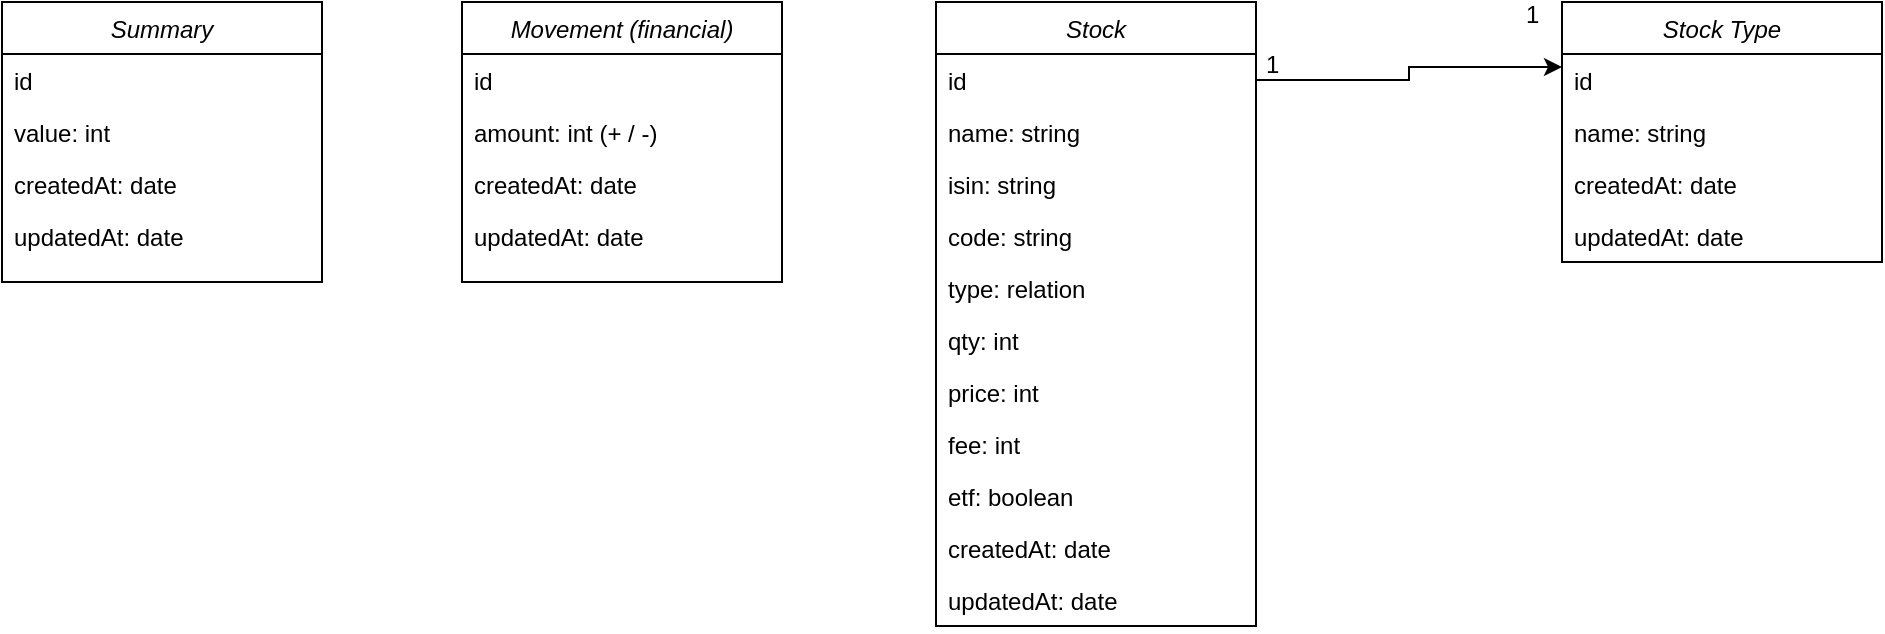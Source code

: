 <mxfile>
    <diagram id="C5RBs43oDa-KdzZeNtuy" name="Page-1">
        <mxGraphModel dx="734" dy="730" grid="1" gridSize="10" guides="1" tooltips="1" connect="1" arrows="1" fold="1" page="1" pageScale="1" pageWidth="827" pageHeight="1169" math="0" shadow="0">
            <root>
                <mxCell id="WIyWlLk6GJQsqaUBKTNV-0"/>
                <mxCell id="WIyWlLk6GJQsqaUBKTNV-1" parent="WIyWlLk6GJQsqaUBKTNV-0"/>
                <mxCell id="mvoTX4V7nqbFKOvAeYUd-0" value="Summary" style="swimlane;fontStyle=2;align=center;verticalAlign=top;childLayout=stackLayout;horizontal=1;startSize=26;horizontalStack=0;resizeParent=1;resizeLast=0;collapsible=1;marginBottom=0;rounded=0;shadow=0;strokeWidth=1;" parent="WIyWlLk6GJQsqaUBKTNV-1" vertex="1">
                    <mxGeometry x="200" y="430" width="160" height="140" as="geometry">
                        <mxRectangle x="230" y="140" width="160" height="26" as="alternateBounds"/>
                    </mxGeometry>
                </mxCell>
                <mxCell id="mvoTX4V7nqbFKOvAeYUd-1" value="id" style="text;align=left;verticalAlign=top;spacingLeft=4;spacingRight=4;overflow=hidden;rotatable=0;points=[[0,0.5],[1,0.5]];portConstraint=eastwest;" parent="mvoTX4V7nqbFKOvAeYUd-0" vertex="1">
                    <mxGeometry y="26" width="160" height="26" as="geometry"/>
                </mxCell>
                <mxCell id="mvoTX4V7nqbFKOvAeYUd-3" value="value: int" style="text;align=left;verticalAlign=top;spacingLeft=4;spacingRight=4;overflow=hidden;rotatable=0;points=[[0,0.5],[1,0.5]];portConstraint=eastwest;rounded=0;shadow=0;html=0;" parent="mvoTX4V7nqbFKOvAeYUd-0" vertex="1">
                    <mxGeometry y="52" width="160" height="26" as="geometry"/>
                </mxCell>
                <mxCell id="mvoTX4V7nqbFKOvAeYUd-11" value="createdAt: date" style="text;align=left;verticalAlign=top;spacingLeft=4;spacingRight=4;overflow=hidden;rotatable=0;points=[[0,0.5],[1,0.5]];portConstraint=eastwest;rounded=0;shadow=0;html=0;" parent="mvoTX4V7nqbFKOvAeYUd-0" vertex="1">
                    <mxGeometry y="78" width="160" height="26" as="geometry"/>
                </mxCell>
                <mxCell id="mvoTX4V7nqbFKOvAeYUd-12" value="updatedAt: date" style="text;align=left;verticalAlign=top;spacingLeft=4;spacingRight=4;overflow=hidden;rotatable=0;points=[[0,0.5],[1,0.5]];portConstraint=eastwest;rounded=0;shadow=0;html=0;" parent="mvoTX4V7nqbFKOvAeYUd-0" vertex="1">
                    <mxGeometry y="104" width="160" height="26" as="geometry"/>
                </mxCell>
                <mxCell id="mvoTX4V7nqbFKOvAeYUd-6" value="Movement (financial)" style="swimlane;fontStyle=2;align=center;verticalAlign=top;childLayout=stackLayout;horizontal=1;startSize=26;horizontalStack=0;resizeParent=1;resizeLast=0;collapsible=1;marginBottom=0;rounded=0;shadow=0;strokeWidth=1;" parent="WIyWlLk6GJQsqaUBKTNV-1" vertex="1">
                    <mxGeometry x="430" y="430" width="160" height="140" as="geometry">
                        <mxRectangle x="230" y="140" width="160" height="26" as="alternateBounds"/>
                    </mxGeometry>
                </mxCell>
                <mxCell id="mvoTX4V7nqbFKOvAeYUd-7" value="id" style="text;align=left;verticalAlign=top;spacingLeft=4;spacingRight=4;overflow=hidden;rotatable=0;points=[[0,0.5],[1,0.5]];portConstraint=eastwest;" parent="mvoTX4V7nqbFKOvAeYUd-6" vertex="1">
                    <mxGeometry y="26" width="160" height="26" as="geometry"/>
                </mxCell>
                <mxCell id="mvoTX4V7nqbFKOvAeYUd-8" value="amount: int (+ / -)" style="text;align=left;verticalAlign=top;spacingLeft=4;spacingRight=4;overflow=hidden;rotatable=0;points=[[0,0.5],[1,0.5]];portConstraint=eastwest;rounded=0;shadow=0;html=0;" parent="mvoTX4V7nqbFKOvAeYUd-6" vertex="1">
                    <mxGeometry y="52" width="160" height="26" as="geometry"/>
                </mxCell>
                <mxCell id="mvoTX4V7nqbFKOvAeYUd-10" value="createdAt: date" style="text;align=left;verticalAlign=top;spacingLeft=4;spacingRight=4;overflow=hidden;rotatable=0;points=[[0,0.5],[1,0.5]];portConstraint=eastwest;rounded=0;shadow=0;html=0;" parent="mvoTX4V7nqbFKOvAeYUd-6" vertex="1">
                    <mxGeometry y="78" width="160" height="26" as="geometry"/>
                </mxCell>
                <mxCell id="pf6f9cD-OFP5H5Cz7i9o-34" value="updatedAt: date" style="text;align=left;verticalAlign=top;spacingLeft=4;spacingRight=4;overflow=hidden;rotatable=0;points=[[0,0.5],[1,0.5]];portConstraint=eastwest;rounded=0;shadow=0;html=0;" parent="mvoTX4V7nqbFKOvAeYUd-6" vertex="1">
                    <mxGeometry y="104" width="160" height="26" as="geometry"/>
                </mxCell>
                <mxCell id="pf6f9cD-OFP5H5Cz7i9o-0" value="Stock" style="swimlane;fontStyle=2;align=center;verticalAlign=top;childLayout=stackLayout;horizontal=1;startSize=26;horizontalStack=0;resizeParent=1;resizeLast=0;collapsible=1;marginBottom=0;rounded=0;shadow=0;strokeWidth=1;" parent="WIyWlLk6GJQsqaUBKTNV-1" vertex="1">
                    <mxGeometry x="667" y="430" width="160" height="312" as="geometry">
                        <mxRectangle x="230" y="140" width="160" height="26" as="alternateBounds"/>
                    </mxGeometry>
                </mxCell>
                <mxCell id="pf6f9cD-OFP5H5Cz7i9o-1" value="id" style="text;align=left;verticalAlign=top;spacingLeft=4;spacingRight=4;overflow=hidden;rotatable=0;points=[[0,0.5],[1,0.5]];portConstraint=eastwest;" parent="pf6f9cD-OFP5H5Cz7i9o-0" vertex="1">
                    <mxGeometry y="26" width="160" height="26" as="geometry"/>
                </mxCell>
                <mxCell id="pf6f9cD-OFP5H5Cz7i9o-2" value="name: string" style="text;align=left;verticalAlign=top;spacingLeft=4;spacingRight=4;overflow=hidden;rotatable=0;points=[[0,0.5],[1,0.5]];portConstraint=eastwest;rounded=0;shadow=0;html=0;" parent="pf6f9cD-OFP5H5Cz7i9o-0" vertex="1">
                    <mxGeometry y="52" width="160" height="26" as="geometry"/>
                </mxCell>
                <mxCell id="pf6f9cD-OFP5H5Cz7i9o-3" value="isin: string" style="text;align=left;verticalAlign=top;spacingLeft=4;spacingRight=4;overflow=hidden;rotatable=0;points=[[0,0.5],[1,0.5]];portConstraint=eastwest;rounded=0;shadow=0;html=0;" parent="pf6f9cD-OFP5H5Cz7i9o-0" vertex="1">
                    <mxGeometry y="78" width="160" height="26" as="geometry"/>
                </mxCell>
                <mxCell id="pf6f9cD-OFP5H5Cz7i9o-5" value="code: string" style="text;align=left;verticalAlign=top;spacingLeft=4;spacingRight=4;overflow=hidden;rotatable=0;points=[[0,0.5],[1,0.5]];portConstraint=eastwest;rounded=0;shadow=0;html=0;" parent="pf6f9cD-OFP5H5Cz7i9o-0" vertex="1">
                    <mxGeometry y="104" width="160" height="26" as="geometry"/>
                </mxCell>
                <mxCell id="pf6f9cD-OFP5H5Cz7i9o-4" value="type: relation" style="text;align=left;verticalAlign=top;spacingLeft=4;spacingRight=4;overflow=hidden;rotatable=0;points=[[0,0.5],[1,0.5]];portConstraint=eastwest;rounded=0;shadow=0;html=0;" parent="pf6f9cD-OFP5H5Cz7i9o-0" vertex="1">
                    <mxGeometry y="130" width="160" height="26" as="geometry"/>
                </mxCell>
                <mxCell id="pf6f9cD-OFP5H5Cz7i9o-13" value="qty: int" style="text;align=left;verticalAlign=top;spacingLeft=4;spacingRight=4;overflow=hidden;rotatable=0;points=[[0,0.5],[1,0.5]];portConstraint=eastwest;rounded=0;shadow=0;html=0;" parent="pf6f9cD-OFP5H5Cz7i9o-0" vertex="1">
                    <mxGeometry y="156" width="160" height="26" as="geometry"/>
                </mxCell>
                <mxCell id="pf6f9cD-OFP5H5Cz7i9o-14" value="price: int" style="text;align=left;verticalAlign=top;spacingLeft=4;spacingRight=4;overflow=hidden;rotatable=0;points=[[0,0.5],[1,0.5]];portConstraint=eastwest;rounded=0;shadow=0;html=0;" parent="pf6f9cD-OFP5H5Cz7i9o-0" vertex="1">
                    <mxGeometry y="182" width="160" height="26" as="geometry"/>
                </mxCell>
                <mxCell id="pf6f9cD-OFP5H5Cz7i9o-15" value="fee: int" style="text;align=left;verticalAlign=top;spacingLeft=4;spacingRight=4;overflow=hidden;rotatable=0;points=[[0,0.5],[1,0.5]];portConstraint=eastwest;rounded=0;shadow=0;html=0;" parent="pf6f9cD-OFP5H5Cz7i9o-0" vertex="1">
                    <mxGeometry y="208" width="160" height="26" as="geometry"/>
                </mxCell>
                <mxCell id="pf6f9cD-OFP5H5Cz7i9o-16" value="etf: boolean" style="text;align=left;verticalAlign=top;spacingLeft=4;spacingRight=4;overflow=hidden;rotatable=0;points=[[0,0.5],[1,0.5]];portConstraint=eastwest;rounded=0;shadow=0;html=0;" parent="pf6f9cD-OFP5H5Cz7i9o-0" vertex="1">
                    <mxGeometry y="234" width="160" height="26" as="geometry"/>
                </mxCell>
                <mxCell id="pf6f9cD-OFP5H5Cz7i9o-32" value="createdAt: date" style="text;align=left;verticalAlign=top;spacingLeft=4;spacingRight=4;overflow=hidden;rotatable=0;points=[[0,0.5],[1,0.5]];portConstraint=eastwest;rounded=0;shadow=0;html=0;" parent="pf6f9cD-OFP5H5Cz7i9o-0" vertex="1">
                    <mxGeometry y="260" width="160" height="26" as="geometry"/>
                </mxCell>
                <mxCell id="6" value="updatedAt: date" style="text;align=left;verticalAlign=top;spacingLeft=4;spacingRight=4;overflow=hidden;rotatable=0;points=[[0,0.5],[1,0.5]];portConstraint=eastwest;rounded=0;shadow=0;html=0;" vertex="1" parent="pf6f9cD-OFP5H5Cz7i9o-0">
                    <mxGeometry y="286" width="160" height="26" as="geometry"/>
                </mxCell>
                <mxCell id="pf6f9cD-OFP5H5Cz7i9o-17" value="Stock Type" style="swimlane;fontStyle=2;align=center;verticalAlign=top;childLayout=stackLayout;horizontal=1;startSize=26;horizontalStack=0;resizeParent=1;resizeLast=0;collapsible=1;marginBottom=0;rounded=0;shadow=0;strokeWidth=1;" parent="WIyWlLk6GJQsqaUBKTNV-1" vertex="1">
                    <mxGeometry x="980" y="430" width="160" height="130" as="geometry">
                        <mxRectangle x="230" y="140" width="160" height="26" as="alternateBounds"/>
                    </mxGeometry>
                </mxCell>
                <mxCell id="pf6f9cD-OFP5H5Cz7i9o-18" value="id" style="text;align=left;verticalAlign=top;spacingLeft=4;spacingRight=4;overflow=hidden;rotatable=0;points=[[0,0.5],[1,0.5]];portConstraint=eastwest;" parent="pf6f9cD-OFP5H5Cz7i9o-17" vertex="1">
                    <mxGeometry y="26" width="160" height="26" as="geometry"/>
                </mxCell>
                <mxCell id="pf6f9cD-OFP5H5Cz7i9o-19" value="name: string" style="text;align=left;verticalAlign=top;spacingLeft=4;spacingRight=4;overflow=hidden;rotatable=0;points=[[0,0.5],[1,0.5]];portConstraint=eastwest;rounded=0;shadow=0;html=0;" parent="pf6f9cD-OFP5H5Cz7i9o-17" vertex="1">
                    <mxGeometry y="52" width="160" height="26" as="geometry"/>
                </mxCell>
                <mxCell id="1" value="createdAt: date" style="text;align=left;verticalAlign=top;spacingLeft=4;spacingRight=4;overflow=hidden;rotatable=0;points=[[0,0.5],[1,0.5]];portConstraint=eastwest;rounded=0;shadow=0;html=0;" vertex="1" parent="pf6f9cD-OFP5H5Cz7i9o-17">
                    <mxGeometry y="78" width="160" height="26" as="geometry"/>
                </mxCell>
                <mxCell id="2" value="updatedAt: date" style="text;align=left;verticalAlign=top;spacingLeft=4;spacingRight=4;overflow=hidden;rotatable=0;points=[[0,0.5],[1,0.5]];portConstraint=eastwest;rounded=0;shadow=0;html=0;" vertex="1" parent="pf6f9cD-OFP5H5Cz7i9o-17">
                    <mxGeometry y="104" width="160" height="26" as="geometry"/>
                </mxCell>
                <mxCell id="pf6f9cD-OFP5H5Cz7i9o-28" style="edgeStyle=orthogonalEdgeStyle;rounded=0;orthogonalLoop=1;jettySize=auto;html=1;exitX=1;exitY=0.5;exitDx=0;exitDy=0;entryX=0;entryY=0.25;entryDx=0;entryDy=0;" parent="WIyWlLk6GJQsqaUBKTNV-1" source="pf6f9cD-OFP5H5Cz7i9o-1" target="pf6f9cD-OFP5H5Cz7i9o-17" edge="1">
                    <mxGeometry relative="1" as="geometry">
                        <mxPoint x="930" y="469" as="targetPoint"/>
                    </mxGeometry>
                </mxCell>
                <mxCell id="pf6f9cD-OFP5H5Cz7i9o-30" value="1" style="resizable=0;align=left;verticalAlign=bottom;labelBackgroundColor=none;fontSize=12;" parent="WIyWlLk6GJQsqaUBKTNV-1" connectable="0" vertex="1">
                    <mxGeometry x="830" y="470" as="geometry"/>
                </mxCell>
                <mxCell id="pf6f9cD-OFP5H5Cz7i9o-31" value="1" style="resizable=0;align=left;verticalAlign=bottom;labelBackgroundColor=none;fontSize=12;" parent="WIyWlLk6GJQsqaUBKTNV-1" connectable="0" vertex="1">
                    <mxGeometry x="960" y="445" as="geometry"/>
                </mxCell>
            </root>
        </mxGraphModel>
    </diagram>
</mxfile>